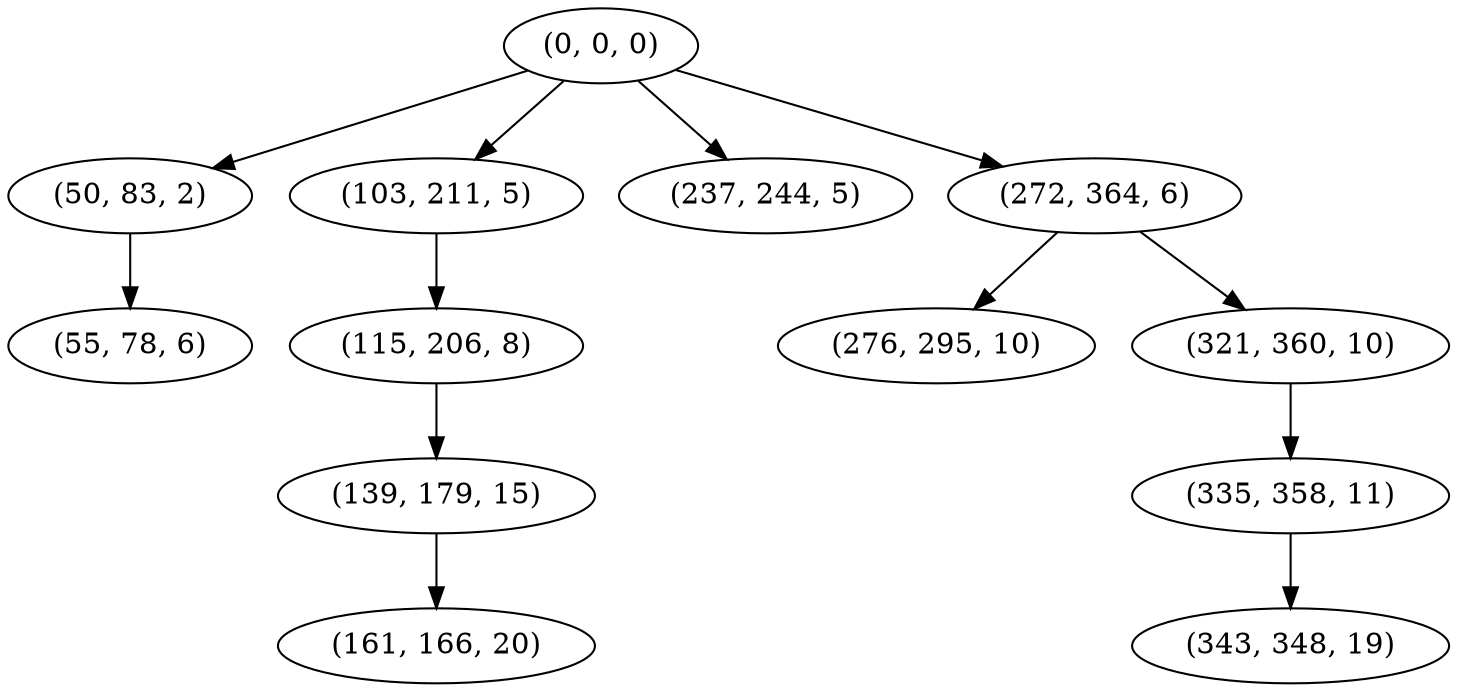 digraph tree {
    "(0, 0, 0)";
    "(50, 83, 2)";
    "(55, 78, 6)";
    "(103, 211, 5)";
    "(115, 206, 8)";
    "(139, 179, 15)";
    "(161, 166, 20)";
    "(237, 244, 5)";
    "(272, 364, 6)";
    "(276, 295, 10)";
    "(321, 360, 10)";
    "(335, 358, 11)";
    "(343, 348, 19)";
    "(0, 0, 0)" -> "(50, 83, 2)";
    "(0, 0, 0)" -> "(103, 211, 5)";
    "(0, 0, 0)" -> "(237, 244, 5)";
    "(0, 0, 0)" -> "(272, 364, 6)";
    "(50, 83, 2)" -> "(55, 78, 6)";
    "(103, 211, 5)" -> "(115, 206, 8)";
    "(115, 206, 8)" -> "(139, 179, 15)";
    "(139, 179, 15)" -> "(161, 166, 20)";
    "(272, 364, 6)" -> "(276, 295, 10)";
    "(272, 364, 6)" -> "(321, 360, 10)";
    "(321, 360, 10)" -> "(335, 358, 11)";
    "(335, 358, 11)" -> "(343, 348, 19)";
}
